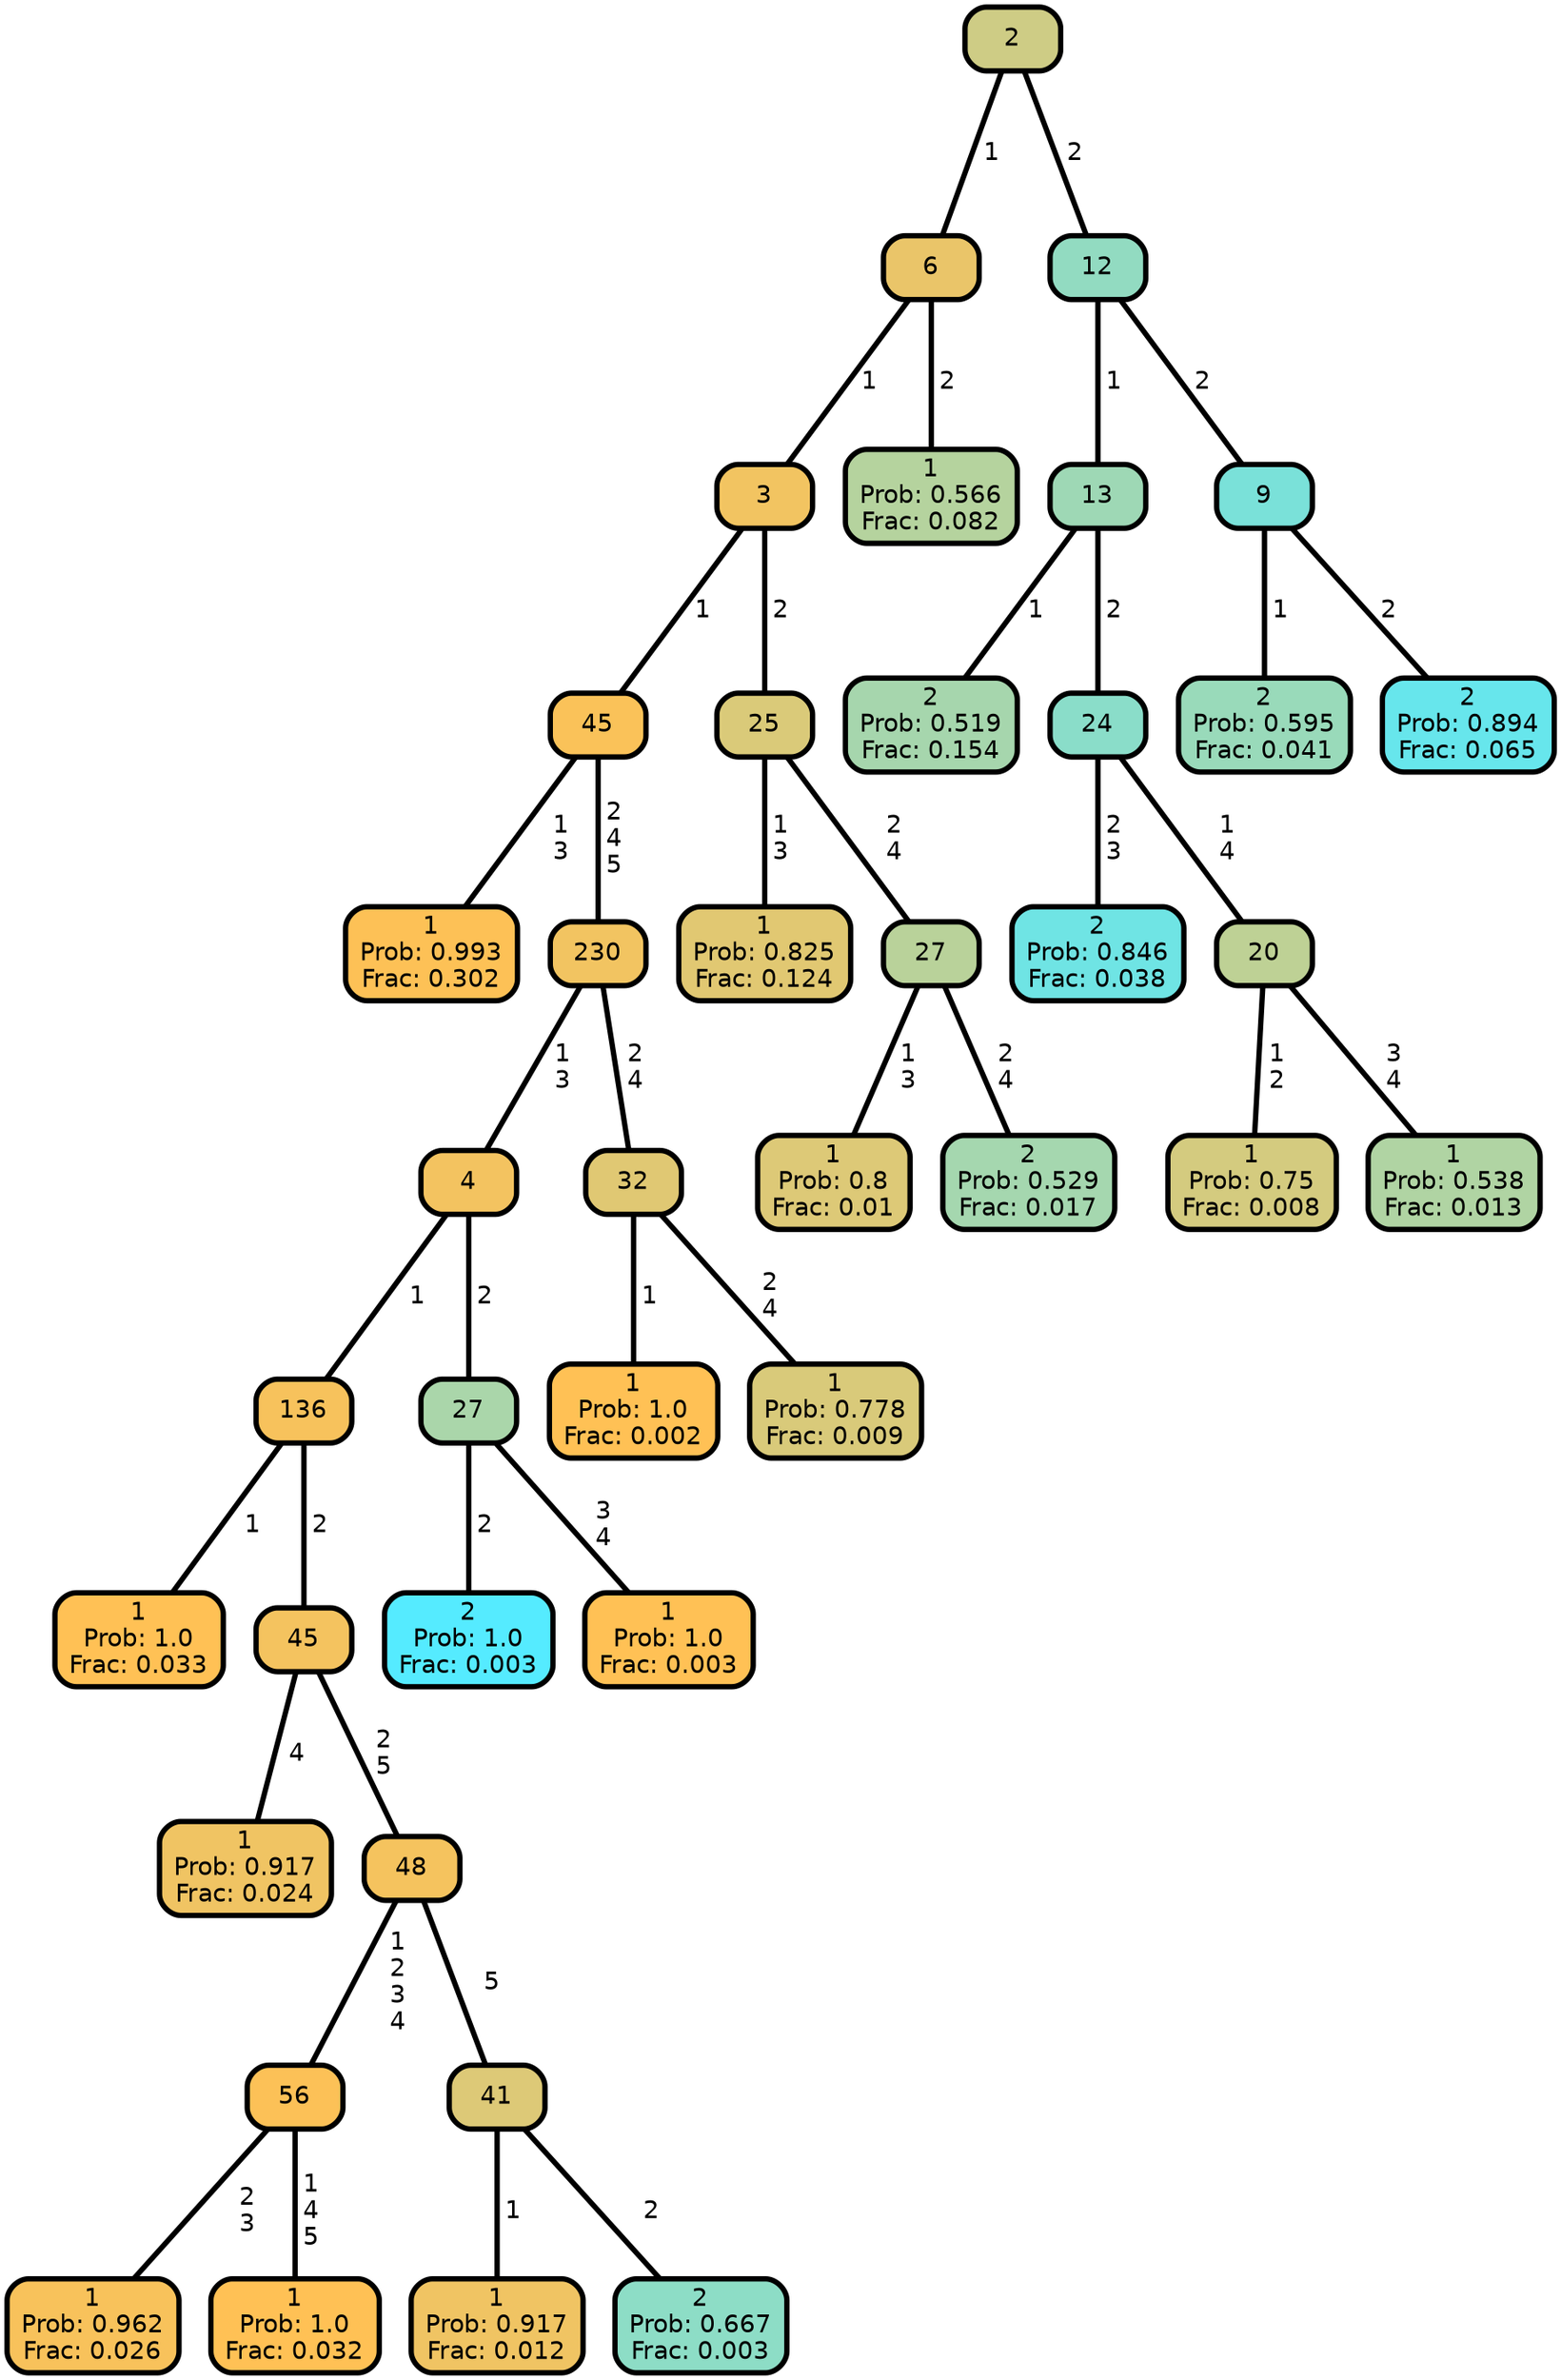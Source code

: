 graph Tree {
node [shape=box, style="filled, rounded",color="black",penwidth="3",fontcolor="black",                 fontname=helvetica] ;
graph [ranksep="0 equally", splines=straight,                 bgcolor=transparent, dpi=200] ;
edge [fontname=helvetica, color=black] ;
0 [label="1
Prob: 0.993
Frac: 0.302", fillcolor="#fdc156"] ;
1 [label="45", fillcolor="#fac259"] ;
2 [label="1
Prob: 1.0
Frac: 0.033", fillcolor="#ffc155"] ;
3 [label="136", fillcolor="#f7c25c"] ;
4 [label="1
Prob: 0.917
Frac: 0.024", fillcolor="#f0c463"] ;
5 [label="45", fillcolor="#f4c35f"] ;
6 [label="1
Prob: 0.962
Frac: 0.026", fillcolor="#f8c25b"] ;
7 [label="56", fillcolor="#fcc157"] ;
8 [label="1
Prob: 1.0
Frac: 0.032", fillcolor="#ffc155"] ;
9 [label="48", fillcolor="#f5c35e"] ;
10 [label="1
Prob: 0.917
Frac: 0.012", fillcolor="#f0c463"] ;
11 [label="41", fillcolor="#ddc977"] ;
12 [label="2
Prob: 0.667
Frac: 0.003", fillcolor="#8dddc6"] ;
13 [label="4", fillcolor="#f3c360"] ;
14 [label="2
Prob: 1.0
Frac: 0.003", fillcolor="#55ebff"] ;
15 [label="27", fillcolor="#aad6aa"] ;
16 [label="1
Prob: 1.0
Frac: 0.003", fillcolor="#ffc155"] ;
17 [label="230", fillcolor="#f2c461"] ;
18 [label="1
Prob: 1.0
Frac: 0.002", fillcolor="#ffc155"] ;
19 [label="32", fillcolor="#e0c873"] ;
20 [label="1
Prob: 0.778
Frac: 0.009", fillcolor="#d9ca7a"] ;
21 [label="3", fillcolor="#f2c461"] ;
22 [label="1
Prob: 0.825
Frac: 0.124", fillcolor="#e1c872"] ;
23 [label="25", fillcolor="#daca79"] ;
24 [label="1
Prob: 0.8
Frac: 0.01", fillcolor="#ddc977"] ;
25 [label="27", fillcolor="#b9d29a"] ;
26 [label="2
Prob: 0.529
Frac: 0.017", fillcolor="#a5d7af"] ;
27 [label="6", fillcolor="#eac569"] ;
28 [label="1
Prob: 0.566
Frac: 0.082", fillcolor="#b5d39e"] ;
29 [label="2", fillcolor="#cecc85"] ;
30 [label="2
Prob: 0.519
Frac: 0.154", fillcolor="#a6d6ad"] ;
31 [label="13", fillcolor="#9ed8b5"] ;
32 [label="2
Prob: 0.846
Frac: 0.038", fillcolor="#6fe4e4"] ;
33 [label="24", fillcolor="#8addc9"] ;
34 [label="1
Prob: 0.75
Frac: 0.008", fillcolor="#d4cb7f"] ;
35 [label="20", fillcolor="#bed195"] ;
36 [label="1
Prob: 0.538
Frac: 0.013", fillcolor="#b0d4a3"] ;
37 [label="12", fillcolor="#92dbc1"] ;
38 [label="2
Prob: 0.595
Frac: 0.041", fillcolor="#99daba"] ;
39 [label="9", fillcolor="#7ae1d9"] ;
40 [label="2
Prob: 0.894
Frac: 0.065", fillcolor="#67e6ec"] ;
1 -- 0 [label=" 1\n 3",penwidth=3] ;
1 -- 17 [label=" 2\n 4\n 5",penwidth=3] ;
3 -- 2 [label=" 1",penwidth=3] ;
3 -- 5 [label=" 2",penwidth=3] ;
5 -- 4 [label=" 4",penwidth=3] ;
5 -- 9 [label=" 2\n 5",penwidth=3] ;
7 -- 6 [label=" 2\n 3",penwidth=3] ;
7 -- 8 [label=" 1\n 4\n 5",penwidth=3] ;
9 -- 7 [label=" 1\n 2\n 3\n 4",penwidth=3] ;
9 -- 11 [label=" 5",penwidth=3] ;
11 -- 10 [label=" 1",penwidth=3] ;
11 -- 12 [label=" 2",penwidth=3] ;
13 -- 3 [label=" 1",penwidth=3] ;
13 -- 15 [label=" 2",penwidth=3] ;
15 -- 14 [label=" 2",penwidth=3] ;
15 -- 16 [label=" 3\n 4",penwidth=3] ;
17 -- 13 [label=" 1\n 3",penwidth=3] ;
17 -- 19 [label=" 2\n 4",penwidth=3] ;
19 -- 18 [label=" 1",penwidth=3] ;
19 -- 20 [label=" 2\n 4",penwidth=3] ;
21 -- 1 [label=" 1",penwidth=3] ;
21 -- 23 [label=" 2",penwidth=3] ;
23 -- 22 [label=" 1\n 3",penwidth=3] ;
23 -- 25 [label=" 2\n 4",penwidth=3] ;
25 -- 24 [label=" 1\n 3",penwidth=3] ;
25 -- 26 [label=" 2\n 4",penwidth=3] ;
27 -- 21 [label=" 1",penwidth=3] ;
27 -- 28 [label=" 2",penwidth=3] ;
29 -- 27 [label=" 1",penwidth=3] ;
29 -- 37 [label=" 2",penwidth=3] ;
31 -- 30 [label=" 1",penwidth=3] ;
31 -- 33 [label=" 2",penwidth=3] ;
33 -- 32 [label=" 2\n 3",penwidth=3] ;
33 -- 35 [label=" 1\n 4",penwidth=3] ;
35 -- 34 [label=" 1\n 2",penwidth=3] ;
35 -- 36 [label=" 3\n 4",penwidth=3] ;
37 -- 31 [label=" 1",penwidth=3] ;
37 -- 39 [label=" 2",penwidth=3] ;
39 -- 38 [label=" 1",penwidth=3] ;
39 -- 40 [label=" 2",penwidth=3] ;
{rank = same;}}